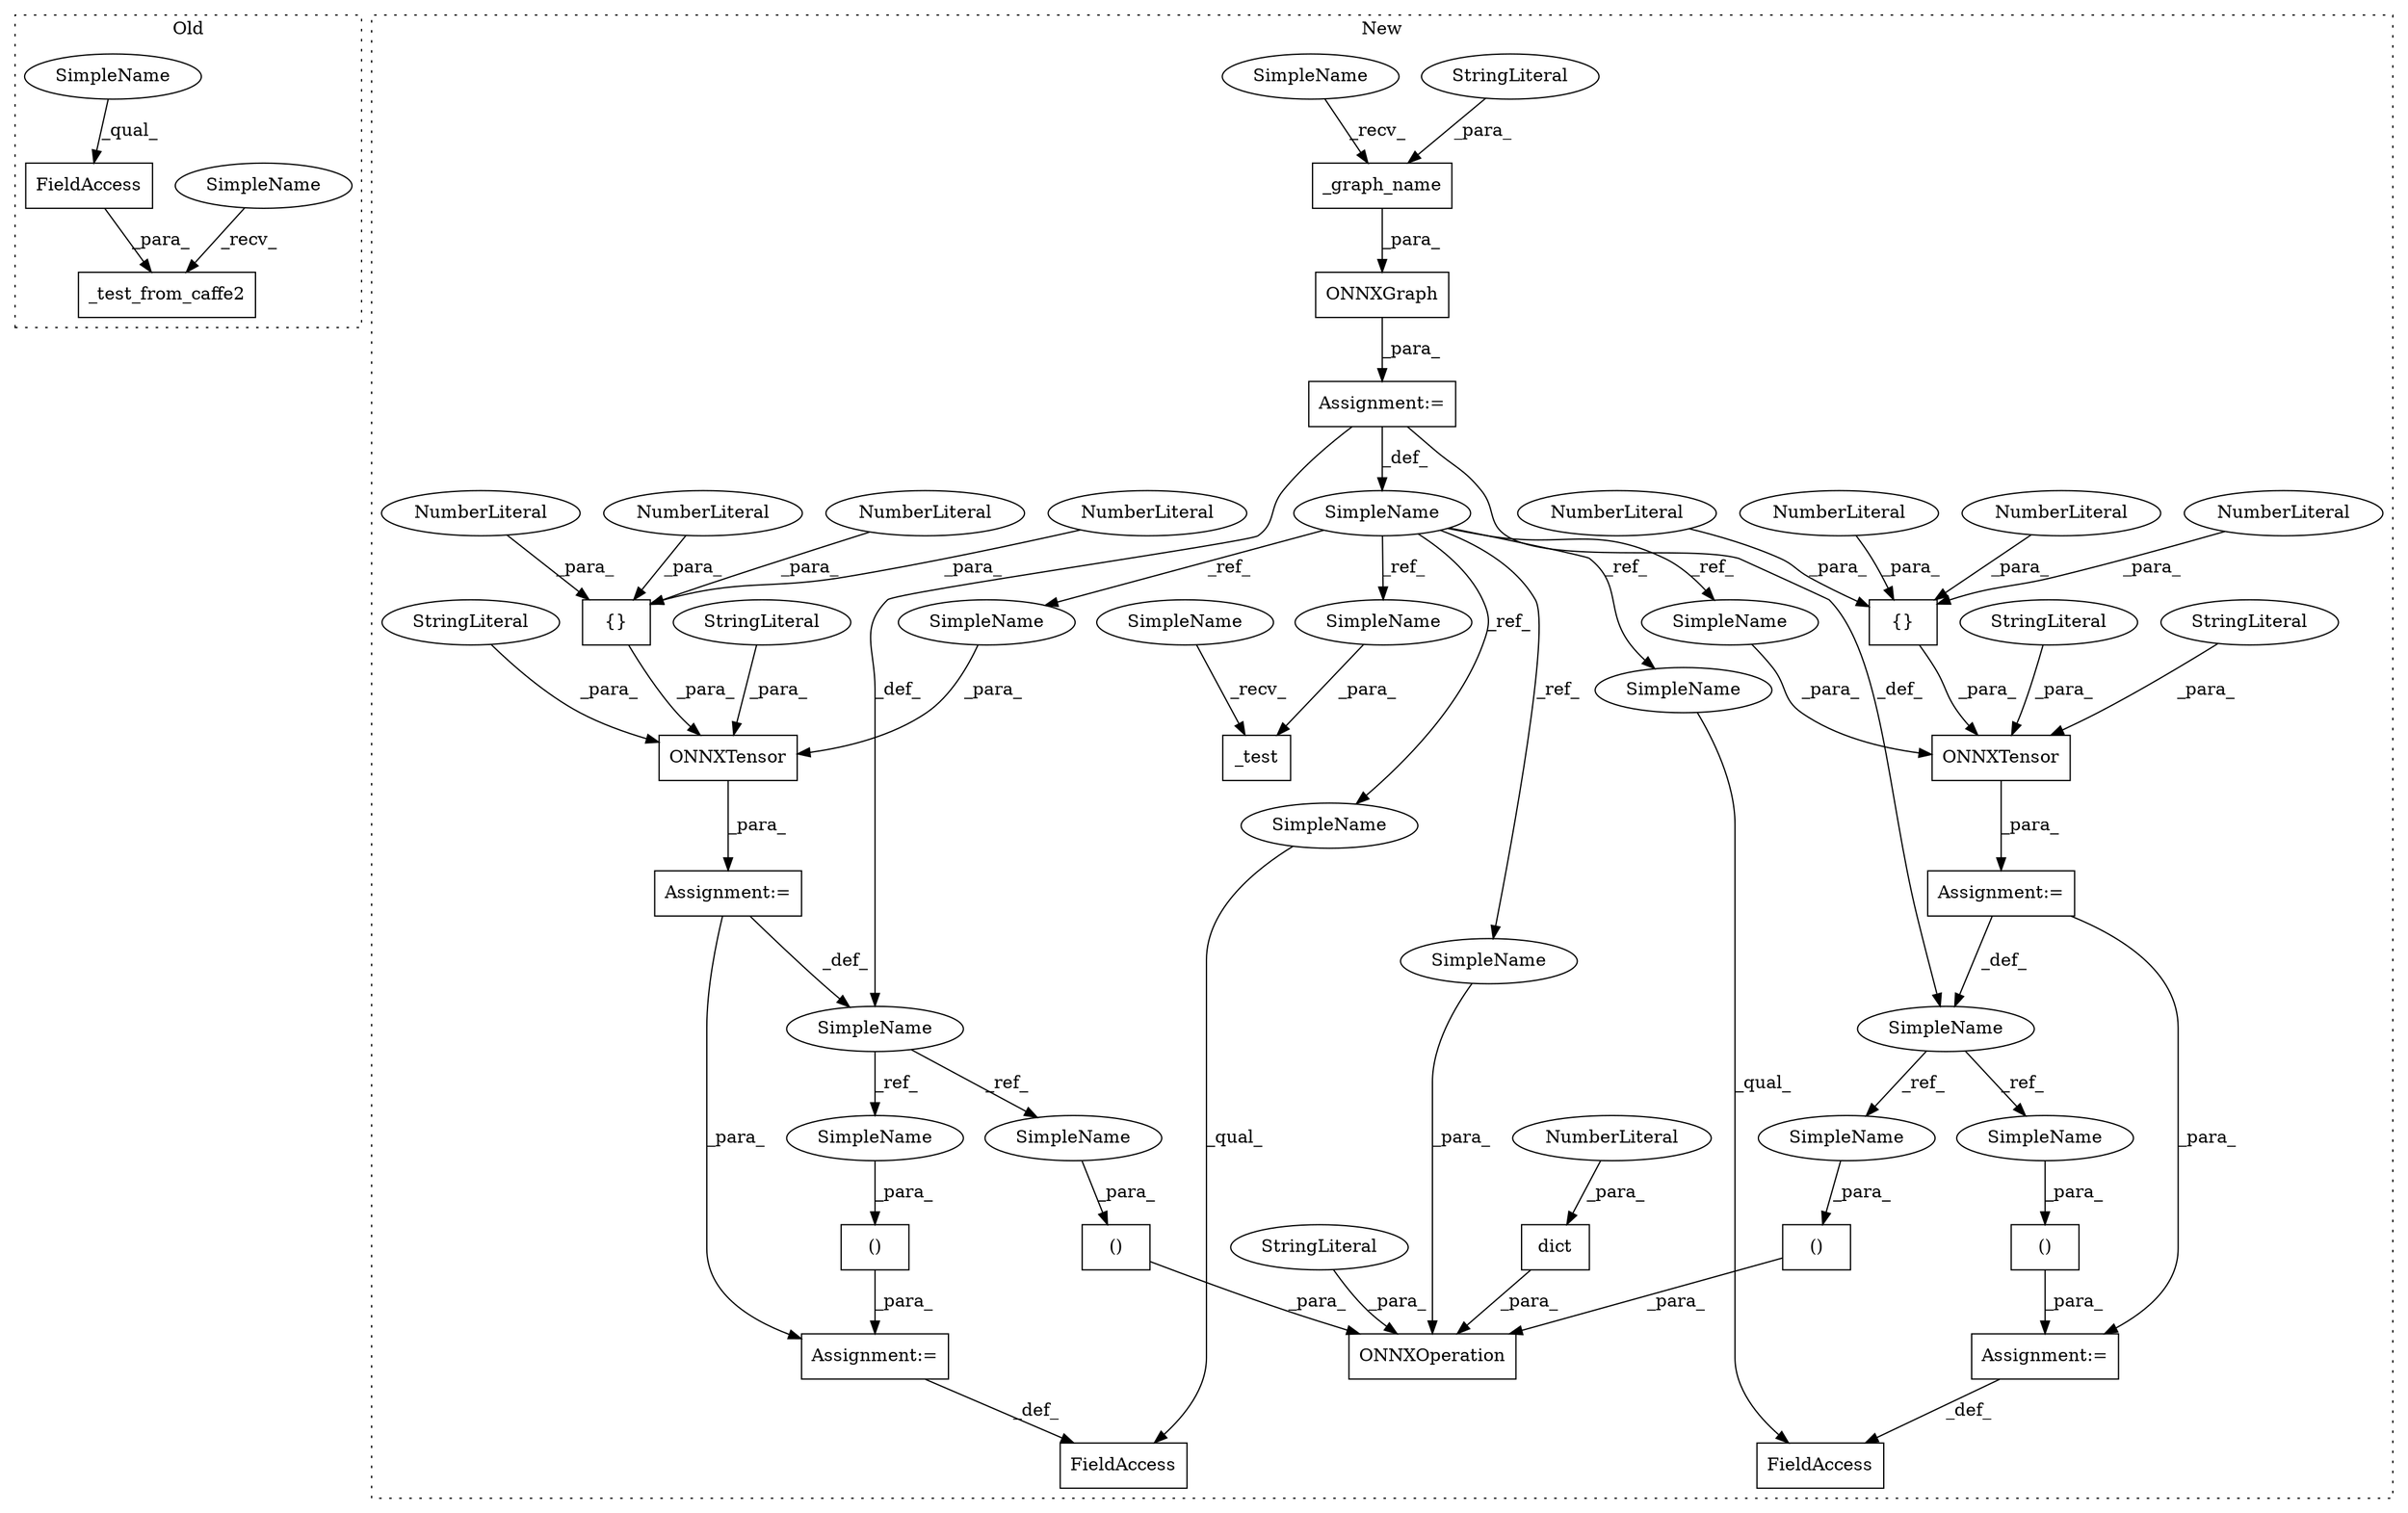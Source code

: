 digraph G {
subgraph cluster0 {
1 [label="_test_from_caffe2" a="32" s="1481,1518" l="18,1" shape="box"];
32 [label="FieldAccess" a="22" s="1499" l="19" shape="box"];
41 [label="SimpleName" a="42" s="1476" l="4" shape="ellipse"];
42 [label="SimpleName" a="42" s="1499" l="4" shape="ellipse"];
label = "Old";
style="dotted";
}
subgraph cluster1 {
2 [label="_test" a="32" s="4457,4464" l="6,1" shape="box"];
3 [label="_graph_name" a="32" s="4122,4142" l="12,1" shape="box"];
4 [label="()" a="106" s="4420" l="25" shape="box"];
5 [label="{}" a="4" s="4230,4238" l="1,1" shape="box"];
6 [label="()" a="106" s="4373" l="25" shape="box"];
7 [label="NumberLiteral" a="34" s="4231" l="1" shape="ellipse"];
8 [label="NumberLiteral" a="34" s="4235" l="1" shape="ellipse"];
9 [label="ONNXGraph" a="32" s="4107,4143" l="10,1" shape="box"];
10 [label="StringLiteral" a="45" s="4134" l="8" shape="ellipse"];
11 [label="SimpleName" a="42" s="4105" l="1" shape="ellipse"];
12 [label="FieldAccess" a="22" s="4359" l="8" shape="box"];
13 [label="FieldAccess" a="22" s="4405" l="9" shape="box"];
14 [label="Assignment:=" a="7" s="4203" l="1" shape="box"];
15 [label="Assignment:=" a="7" s="4367" l="6" shape="box"];
16 [label="Assignment:=" a="7" s="4414" l="6" shape="box"];
17 [label="Assignment:=" a="7" s="4106" l="1" shape="box"];
18 [label="Assignment:=" a="7" s="4151" l="1" shape="box"];
19 [label="ONNXTensor" a="32" s="4152,4195" l="11,1" shape="box"];
20 [label="StringLiteral" a="45" s="4188" l="7" shape="ellipse"];
21 [label="StringLiteral" a="45" s="4165" l="3" shape="ellipse"];
22 [label="ONNXTensor" a="32" s="4204,4247" l="11,1" shape="box"];
23 [label="StringLiteral" a="45" s="4217" l="3" shape="ellipse"];
24 [label="StringLiteral" a="45" s="4240" l="7" shape="ellipse"];
25 [label="{}" a="4" s="4178,4186" l="1,1" shape="box"];
26 [label="NumberLiteral" a="34" s="4185" l="1" shape="ellipse"];
27 [label="NumberLiteral" a="34" s="4233" l="1" shape="ellipse"];
28 [label="NumberLiteral" a="34" s="4237" l="1" shape="ellipse"];
29 [label="NumberLiteral" a="34" s="4183" l="1" shape="ellipse"];
30 [label="NumberLiteral" a="34" s="4181" l="1" shape="ellipse"];
31 [label="NumberLiteral" a="34" s="4179" l="1" shape="ellipse"];
33 [label="ONNXOperation" a="32" s="4254,4352" l="14,1" shape="box"];
34 [label="StringLiteral" a="45" s="4270" l="8" shape="ellipse"];
35 [label="dict" a="32" s="4343,4351" l="5,1" shape="box"];
36 [label="NumberLiteral" a="34" s="4348" l="1" shape="ellipse"];
37 [label="()" a="106" s="4316" l="25" shape="box"];
38 [label="SimpleName" a="42" s="4150" l="1" shape="ellipse"];
39 [label="()" a="106" s="4284" l="25" shape="box"];
40 [label="SimpleName" a="42" s="4202" l="1" shape="ellipse"];
43 [label="SimpleName" a="42" s="4359" l="1" shape="ellipse"];
44 [label="SimpleName" a="42" s="4163" l="1" shape="ellipse"];
45 [label="SimpleName" a="42" s="4463" l="1" shape="ellipse"];
46 [label="SimpleName" a="42" s="4268" l="1" shape="ellipse"];
47 [label="SimpleName" a="42" s="4405" l="1" shape="ellipse"];
48 [label="SimpleName" a="42" s="4215" l="1" shape="ellipse"];
49 [label="SimpleName" a="42" s="4340" l="1" shape="ellipse"];
50 [label="SimpleName" a="42" s="4444" l="1" shape="ellipse"];
51 [label="SimpleName" a="42" s="4308" l="1" shape="ellipse"];
52 [label="SimpleName" a="42" s="4397" l="1" shape="ellipse"];
53 [label="SimpleName" a="42" s="4117" l="4" shape="ellipse"];
54 [label="SimpleName" a="42" s="4452" l="4" shape="ellipse"];
label = "New";
style="dotted";
}
3 -> 9 [label="_para_"];
4 -> 16 [label="_para_"];
5 -> 22 [label="_para_"];
6 -> 15 [label="_para_"];
7 -> 5 [label="_para_"];
8 -> 5 [label="_para_"];
9 -> 17 [label="_para_"];
10 -> 3 [label="_para_"];
11 -> 43 [label="_ref_"];
11 -> 46 [label="_ref_"];
11 -> 48 [label="_ref_"];
11 -> 44 [label="_ref_"];
11 -> 45 [label="_ref_"];
11 -> 47 [label="_ref_"];
14 -> 16 [label="_para_"];
14 -> 40 [label="_def_"];
15 -> 12 [label="_def_"];
16 -> 13 [label="_def_"];
17 -> 11 [label="_def_"];
17 -> 40 [label="_def_"];
17 -> 38 [label="_def_"];
18 -> 15 [label="_para_"];
18 -> 38 [label="_def_"];
19 -> 18 [label="_para_"];
20 -> 19 [label="_para_"];
21 -> 19 [label="_para_"];
22 -> 14 [label="_para_"];
23 -> 22 [label="_para_"];
24 -> 22 [label="_para_"];
25 -> 19 [label="_para_"];
26 -> 25 [label="_para_"];
27 -> 5 [label="_para_"];
28 -> 5 [label="_para_"];
29 -> 25 [label="_para_"];
30 -> 25 [label="_para_"];
31 -> 25 [label="_para_"];
32 -> 1 [label="_para_"];
34 -> 33 [label="_para_"];
35 -> 33 [label="_para_"];
36 -> 35 [label="_para_"];
37 -> 33 [label="_para_"];
38 -> 52 [label="_ref_"];
38 -> 51 [label="_ref_"];
39 -> 33 [label="_para_"];
40 -> 49 [label="_ref_"];
40 -> 50 [label="_ref_"];
41 -> 1 [label="_recv_"];
42 -> 32 [label="_qual_"];
43 -> 12 [label="_qual_"];
44 -> 19 [label="_para_"];
45 -> 2 [label="_para_"];
46 -> 33 [label="_para_"];
47 -> 13 [label="_qual_"];
48 -> 22 [label="_para_"];
49 -> 37 [label="_para_"];
50 -> 4 [label="_para_"];
51 -> 39 [label="_para_"];
52 -> 6 [label="_para_"];
53 -> 3 [label="_recv_"];
54 -> 2 [label="_recv_"];
}